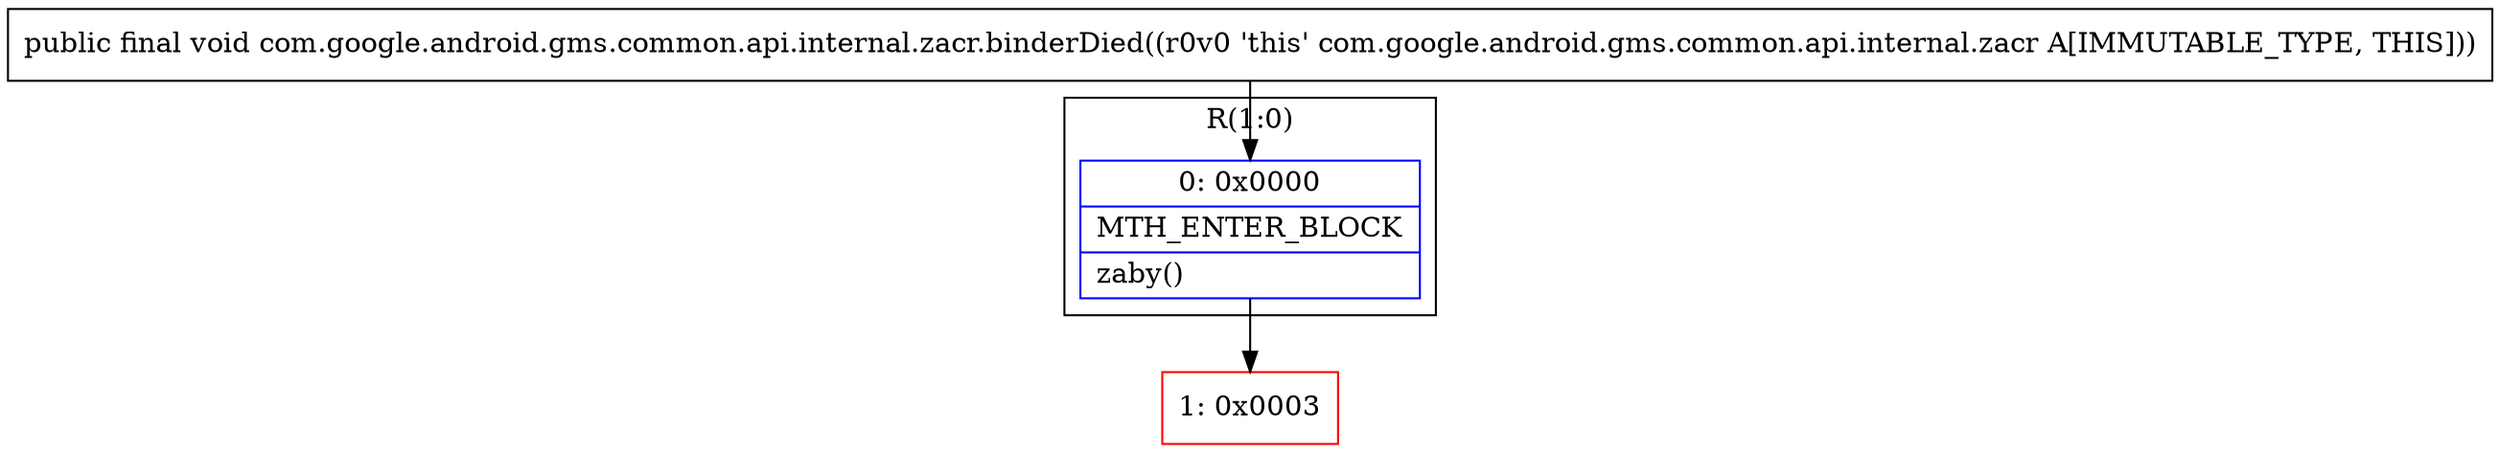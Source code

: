 digraph "CFG forcom.google.android.gms.common.api.internal.zacr.binderDied()V" {
subgraph cluster_Region_1694598576 {
label = "R(1:0)";
node [shape=record,color=blue];
Node_0 [shape=record,label="{0\:\ 0x0000|MTH_ENTER_BLOCK\l|zaby()\l}"];
}
Node_1 [shape=record,color=red,label="{1\:\ 0x0003}"];
MethodNode[shape=record,label="{public final void com.google.android.gms.common.api.internal.zacr.binderDied((r0v0 'this' com.google.android.gms.common.api.internal.zacr A[IMMUTABLE_TYPE, THIS])) }"];
MethodNode -> Node_0;
Node_0 -> Node_1;
}

